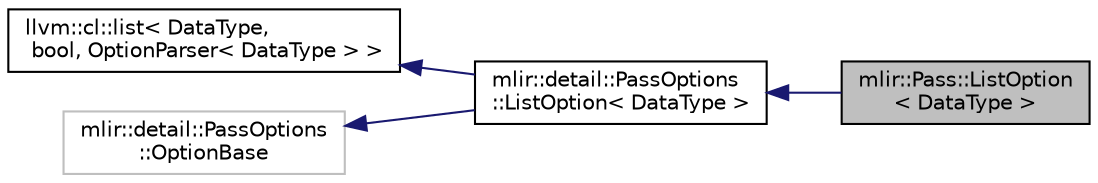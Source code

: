 digraph "mlir::Pass::ListOption&lt; DataType &gt;"
{
  bgcolor="transparent";
  edge [fontname="Helvetica",fontsize="10",labelfontname="Helvetica",labelfontsize="10"];
  node [fontname="Helvetica",fontsize="10",shape=record];
  rankdir="LR";
  Node0 [label="mlir::Pass::ListOption\l\< DataType \>",height=0.2,width=0.4,color="black", fillcolor="grey75", style="filled", fontcolor="black"];
  Node1 -> Node0 [dir="back",color="midnightblue",fontsize="10",style="solid",fontname="Helvetica"];
  Node1 [label="mlir::detail::PassOptions\l::ListOption\< DataType \>",height=0.2,width=0.4,color="black",URL="$classmlir_1_1detail_1_1PassOptions_1_1ListOption.html",tooltip="This class represents a specific pass option that contains a list of values of the provided data type..."];
  Node2 -> Node1 [dir="back",color="midnightblue",fontsize="10",style="solid",fontname="Helvetica"];
  Node2 [label="llvm::cl::list\< DataType,\l bool, OptionParser\< DataType \> \>",height=0.2,width=0.4,color="black",URL="$classllvm_1_1cl_1_1list.html"];
  Node3 -> Node1 [dir="back",color="midnightblue",fontsize="10",style="solid",fontname="Helvetica"];
  Node3 [label="mlir::detail::PassOptions\l::OptionBase",height=0.2,width=0.4,color="grey75",tooltip="This is the type-erased option base class. "];
}
